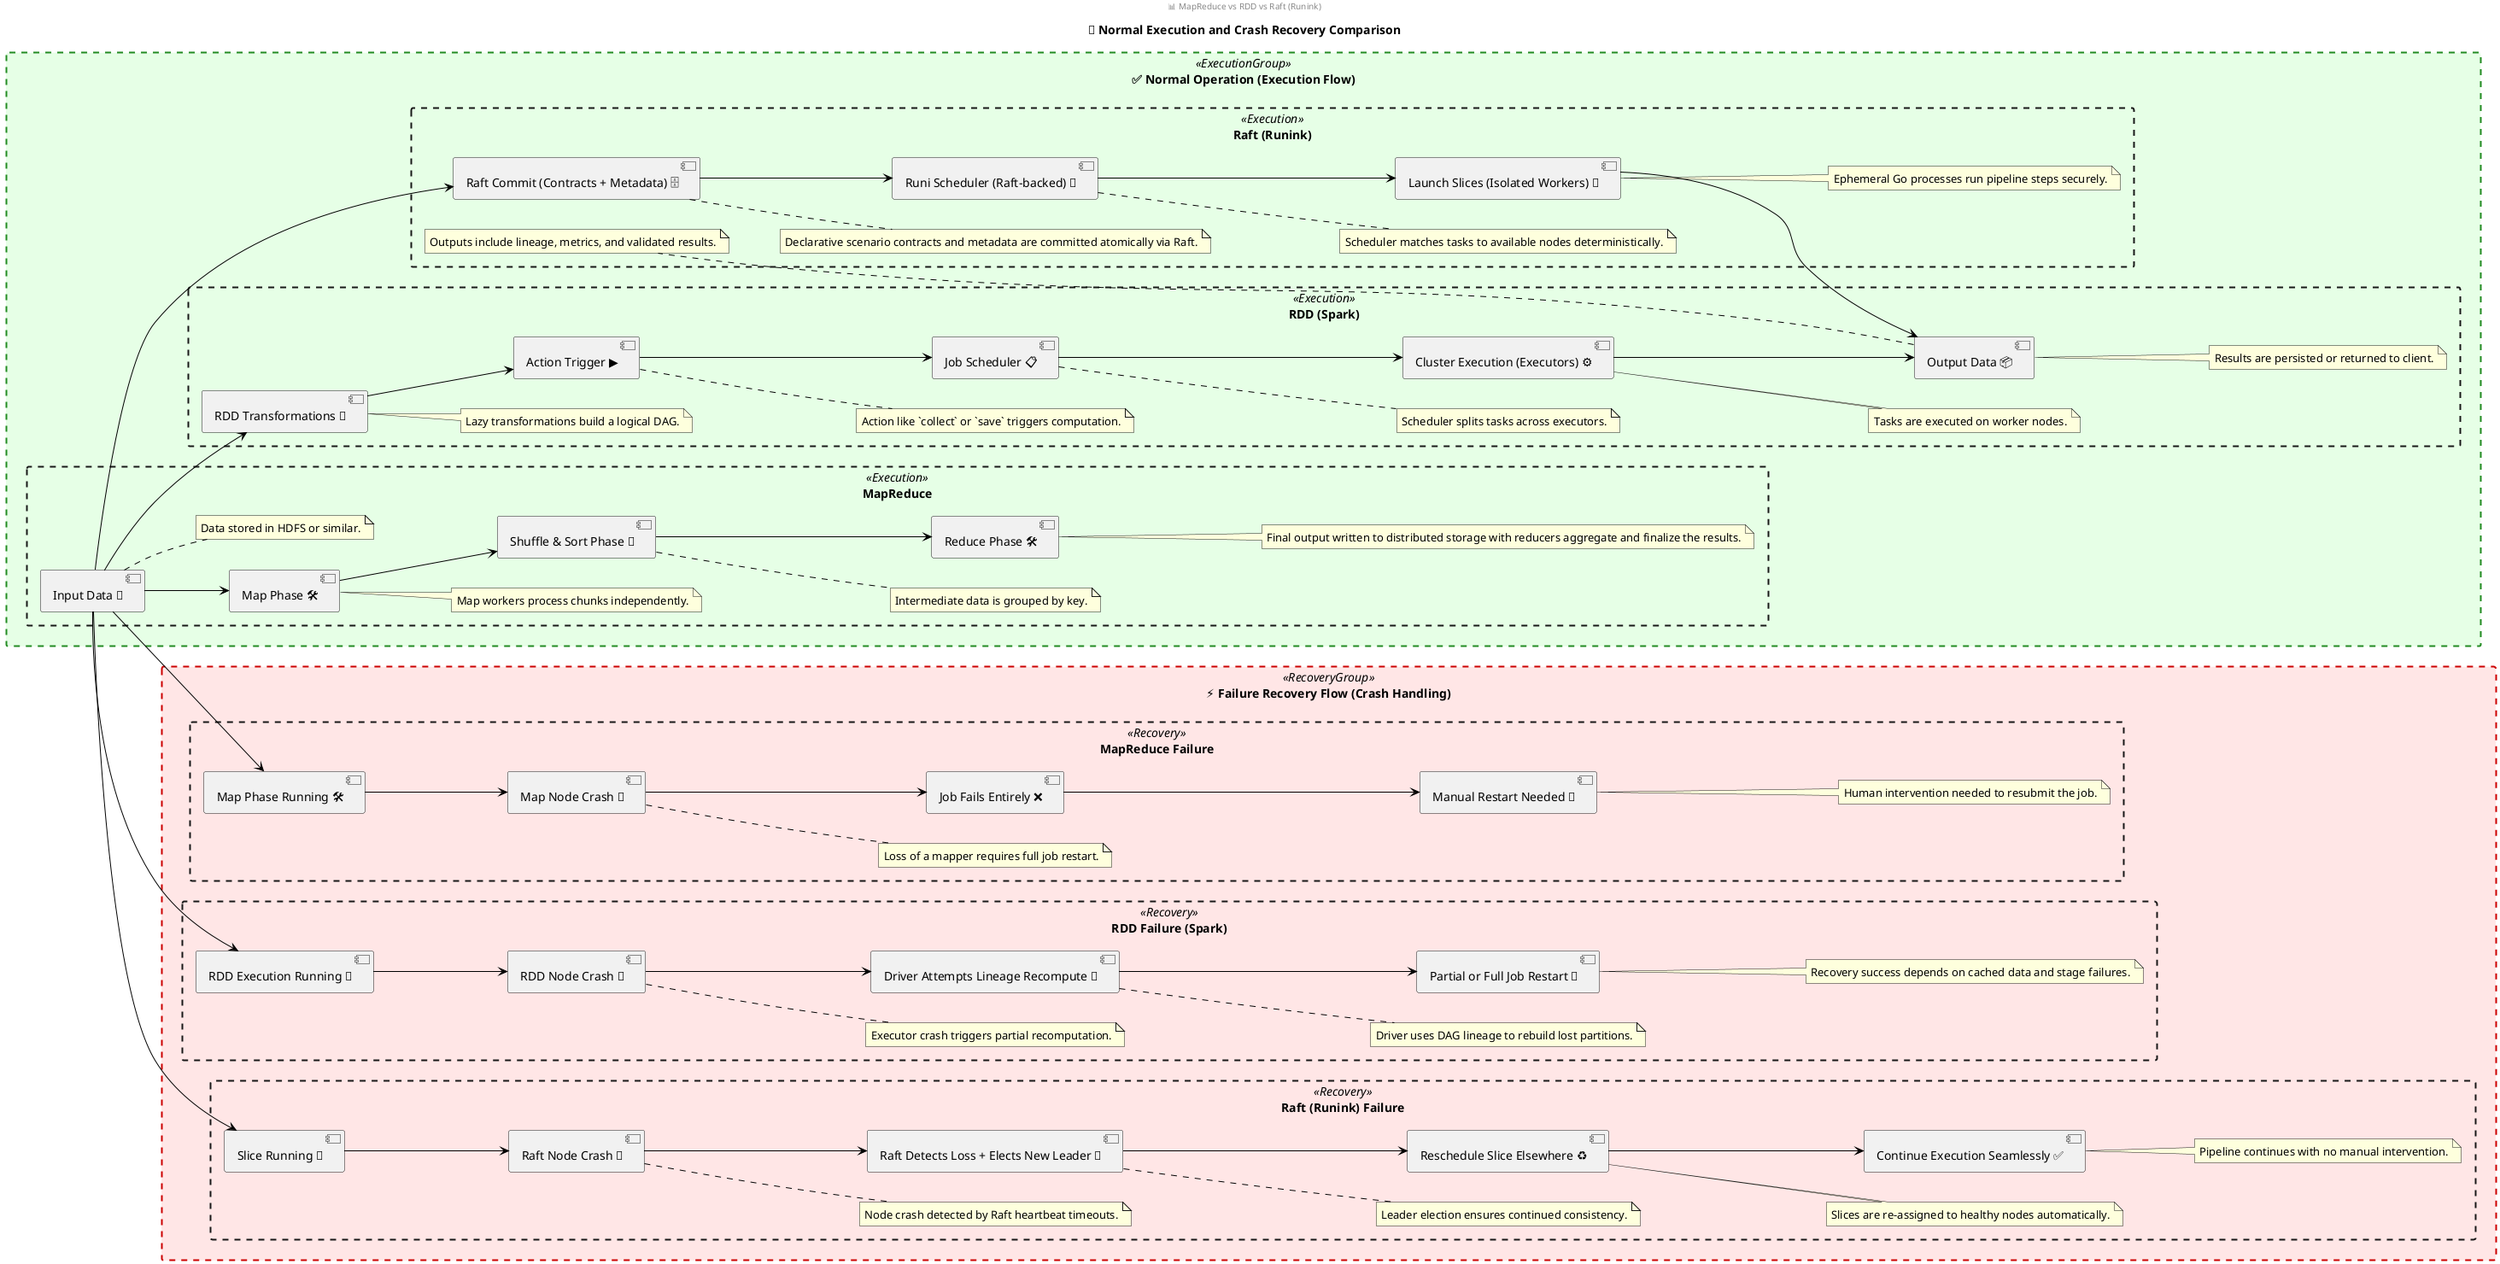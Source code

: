@startuml
left to right direction
skinparam packageStyle rectangle
skinparam defaultTextAlignment center
skinparam backgroundColor #FFFFFF

' Define custom colors
skinparam rectangle {
    BackgroundColor<<ExecutionGroup>> #E6FFE6
    BackgroundColor<<RecoveryGroup>> #FFE6E6
    BorderColor<<ExecutionGroup>> #228B22
    BorderColor<<RecoveryGroup>> #CC0000
}

skinparam node {
    BackgroundColor<<Execution>> LightGreen
    BackgroundColor<<Recovery>> LightCoral
}
skinparam ArrowColor Black
skinparam ArrowThickness 1

header 📊 MapReduce vs RDD vs Raft (Runink)  
title 🚀 Normal Execution and Crash Recovery Comparison

' ========== Execution Flow (Normal) ==========

rectangle "✅ Normal Operation (Execution Flow)" <<ExecutionGroup>> {
  package "MapReduce" <<Execution>> {
    [Input Data 📂] --> [Map Phase 🛠️]
    note right of [Input Data 📂]
      Data stored in HDFS or similar.
    end note
    note right of [Map Phase 🛠️]
      Map workers process chunks independently.
    end note
    [Map Phase 🛠️] --> [Shuffle & Sort Phase 🔀]
    note right of [Shuffle & Sort Phase 🔀]
      Intermediate data is grouped by key.
    end note
    [Shuffle & Sort Phase 🔀] --> [Reduce Phase 🛠️]
    note right of [Reduce Phase 🛠️]
      Final output written to distributed storage with reducers aggregate and finalize the results.
    end note
  }

  package "RDD (Spark)" <<Execution>> {
    [Input Data 📂] --> [RDD Transformations 🔄]
    note right of [RDD Transformations 🔄]
      Lazy transformations build a logical DAG.
    end note
    [RDD Transformations 🔄] --> [Action Trigger ▶️]
    note right of [Action Trigger ▶️]
      Action like `collect` or `save` triggers computation.
    end note
    [Action Trigger ▶️] --> [Job Scheduler 📋]
    note right of [Job Scheduler 📋]
      Scheduler splits tasks across executors.
    end note
    [Job Scheduler 📋] --> [Cluster Execution (Executors) ⚙️]
    note right of [Cluster Execution (Executors) ⚙️]
      Tasks are executed on worker nodes.
    end note
    [Cluster Execution (Executors) ⚙️] --> [Output Data 📦]
    note right of [Output Data 📦]
      Results are persisted or returned to client.
    end note
  }

  package "Raft (Runink)" <<Execution>> {
    [Input Data 📂] --> [Raft Commit (Contracts + Metadata) 🗄️]
    note right of [Raft Commit (Contracts + Metadata) 🗄️]
      Declarative scenario contracts and metadata are committed atomically via Raft.
    end note
    [Raft Commit (Contracts + Metadata) 🗄️] --> [Runi Scheduler (Raft-backed) 🧠]
    note right of [Runi Scheduler (Raft-backed) 🧠]
      Scheduler matches tasks to available nodes deterministically.
    end note
    [Runi Scheduler (Raft-backed) 🧠] --> [Launch Slices (Isolated Workers) 🚀]
    note right of [Launch Slices (Isolated Workers) 🚀]
      Ephemeral Go processes run pipeline steps securely.
    end note
    [Launch Slices (Isolated Workers) 🚀] --> [Output Data 📦]
    note right of [Output Data 📦]
      Outputs include lineage, metrics, and validated results.
    end note
  }
}

' ========== Failure Recovery Flow (Crash) ==========

rectangle "⚡ Failure Recovery Flow (Crash Handling)" <<RecoveryGroup>> {
  skinparam RectangleBorderThickness 2
  skinparam RectangleBorderStyle dashed

  package "MapReduce Failure" <<Recovery>> {
    [Input Data 📂] --> [Map Phase Running 🛠️]
    [Map Phase Running 🛠️] --> [Map Node Crash 🛑]
    note right of [Map Node Crash 🛑]
      Loss of a mapper requires full job restart.
    end note
    [Map Node Crash 🛑] --> [Job Fails Entirely ❌]
    [Job Fails Entirely ❌] --> [Manual Restart Needed 🔄]
    note right of [Manual Restart Needed 🔄]
      Human intervention needed to resubmit the job.
    end note
  }

  package "RDD Failure (Spark)" <<Recovery>> {
    [Input Data 📂] --> [RDD Execution Running 🔄]
    [RDD Execution Running 🔄] --> [RDD Node Crash 🛑]
    note right of [RDD Node Crash 🛑]
      Executor crash triggers partial recomputation.
    end note
    [RDD Node Crash 🛑] --> [Driver Attempts Lineage Recompute 🔁]
    note right of [Driver Attempts Lineage Recompute 🔁]
      Driver uses DAG lineage to rebuild lost partitions.
    end note
    [Driver Attempts Lineage Recompute 🔁] --> [Partial or Full Job Restart 🔄]
    note right of [Partial or Full Job Restart 🔄]
      Recovery success depends on cached data and stage failures.
    end note
  }

  package "Raft (Runink) Failure" <<Recovery>> {
    [Input Data 📂] --> [Slice Running 🚀]
    [Slice Running 🚀] --> [Raft Node Crash 🛑]
    note right of [Raft Node Crash 🛑]
      Node crash detected by Raft heartbeat timeouts.
    end note
    [Raft Node Crash 🛑] --> [Raft Detects Loss + Elects New Leader 🧠]
    note right of [Raft Detects Loss + Elects New Leader 🧠]
      Leader election ensures continued consistency.
    end note
    [Raft Detects Loss + Elects New Leader 🧠] --> [Reschedule Slice Elsewhere ♻️]
    note right of [Reschedule Slice Elsewhere ♻️]
      Slices are re-assigned to healthy nodes automatically.
    end note
    [Reschedule Slice Elsewhere ♻️] --> [Continue Execution Seamlessly ✅]
    note right of [Continue Execution Seamlessly ✅]
      Pipeline continues with no manual intervention.
    end note
  }
}

@enduml
